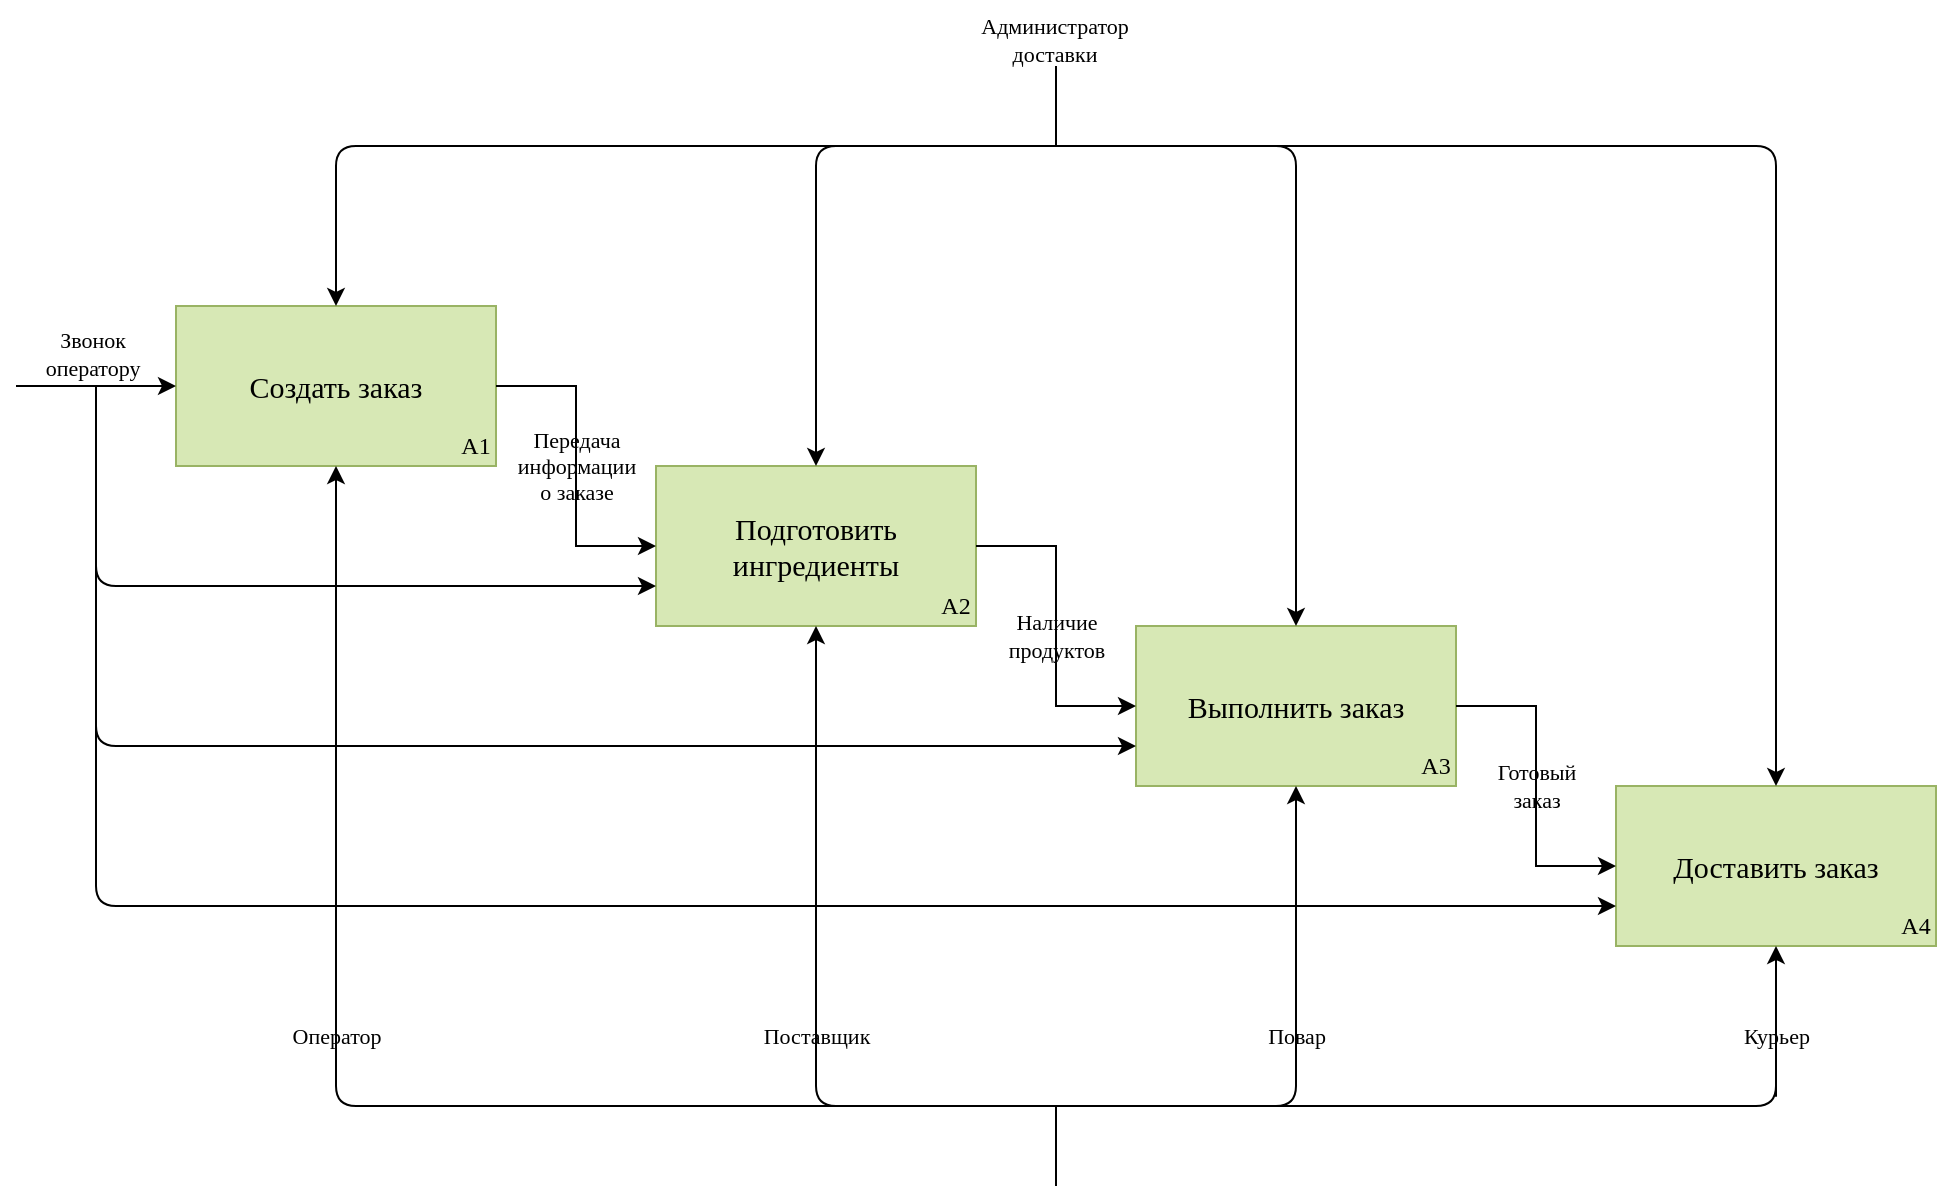 <mxfile version="20.6.0" type="github">
  <diagram id="nWscwE0eUV1uK9DwcgNZ" name="Диаграмма 4 || Доставка Суши">
    <mxGraphModel dx="1422" dy="794" grid="1" gridSize="10" guides="1" tooltips="1" connect="1" arrows="1" fold="1" page="1" pageScale="1" pageWidth="583" pageHeight="827" math="0" shadow="0">
      <root>
        <mxCell id="0" />
        <mxCell id="1" parent="0" />
        <mxCell id="mWOXNBfhJdZsBLxS7kse-2" value="Создать заказ" style="rounded=0;whiteSpace=wrap;html=1;fillColor=#D7E8B5;strokeColor=#99B364;shadow=0;fontFamily=Times New Roman;fontSize=15;strokeWidth=1;" parent="1" vertex="1">
          <mxGeometry x="120" y="200" width="160" height="80" as="geometry" />
        </mxCell>
        <mxCell id="mWOXNBfhJdZsBLxS7kse-3" value="Подготовить&lt;br style=&quot;font-size: 15px;&quot;&gt;ингредиенты" style="rounded=0;whiteSpace=wrap;html=1;fillColor=#D7E8B5;strokeColor=#99B364;shadow=0;fontFamily=Times New Roman;fontSize=15;strokeWidth=1;" parent="1" vertex="1">
          <mxGeometry x="360" y="280" width="160" height="80" as="geometry" />
        </mxCell>
        <mxCell id="mWOXNBfhJdZsBLxS7kse-4" value="Выполнить заказ" style="rounded=0;whiteSpace=wrap;html=1;fillColor=#D7E8B5;strokeColor=#99B364;shadow=0;fontFamily=Times New Roman;fontSize=15;strokeWidth=1;" parent="1" vertex="1">
          <mxGeometry x="600" y="360" width="160" height="80" as="geometry" />
        </mxCell>
        <mxCell id="mWOXNBfhJdZsBLxS7kse-5" value="Доставить заказ" style="rounded=0;whiteSpace=wrap;html=1;fillColor=#D7E8B5;strokeColor=#99B364;shadow=0;fontFamily=Times New Roman;fontSize=15;strokeWidth=1;" parent="1" vertex="1">
          <mxGeometry x="840" y="440" width="160" height="80" as="geometry" />
        </mxCell>
        <mxCell id="mWOXNBfhJdZsBLxS7kse-6" value="" style="endArrow=classic;html=1;rounded=0;fontFamily=Times New Roman;fontSize=15;exitX=1;exitY=0.5;exitDx=0;exitDy=0;entryX=0;entryY=0.5;entryDx=0;entryDy=0;edgeStyle=orthogonalEdgeStyle;strokeWidth=1;shadow=0;" parent="1" source="mWOXNBfhJdZsBLxS7kse-2" target="mWOXNBfhJdZsBLxS7kse-3" edge="1">
          <mxGeometry width="50" height="50" relative="1" as="geometry">
            <mxPoint x="460" y="470" as="sourcePoint" />
            <mxPoint x="510" y="420" as="targetPoint" />
          </mxGeometry>
        </mxCell>
        <mxCell id="mWOXNBfhJdZsBLxS7kse-7" value="" style="endArrow=classic;html=1;rounded=0;fontFamily=Times New Roman;fontSize=15;exitX=1;exitY=0.5;exitDx=0;exitDy=0;entryX=0;entryY=0.5;entryDx=0;entryDy=0;edgeStyle=orthogonalEdgeStyle;strokeWidth=1;shadow=0;" parent="1" source="mWOXNBfhJdZsBLxS7kse-3" target="mWOXNBfhJdZsBLxS7kse-4" edge="1">
          <mxGeometry width="50" height="50" relative="1" as="geometry">
            <mxPoint x="460" y="470" as="sourcePoint" />
            <mxPoint x="510" y="420" as="targetPoint" />
          </mxGeometry>
        </mxCell>
        <mxCell id="mWOXNBfhJdZsBLxS7kse-8" value="" style="endArrow=classic;html=1;rounded=0;fontFamily=Times New Roman;fontSize=15;exitX=1;exitY=0.5;exitDx=0;exitDy=0;entryX=0;entryY=0.5;entryDx=0;entryDy=0;edgeStyle=orthogonalEdgeStyle;strokeWidth=1;shadow=0;" parent="1" source="mWOXNBfhJdZsBLxS7kse-4" target="mWOXNBfhJdZsBLxS7kse-5" edge="1">
          <mxGeometry width="50" height="50" relative="1" as="geometry">
            <mxPoint x="460" y="470" as="sourcePoint" />
            <mxPoint x="510" y="420" as="targetPoint" />
          </mxGeometry>
        </mxCell>
        <mxCell id="mWOXNBfhJdZsBLxS7kse-9" value="" style="endArrow=classic;html=1;rounded=0;fontFamily=Times New Roman;fontSize=15;entryX=0;entryY=0.5;entryDx=0;entryDy=0;strokeWidth=1;shadow=0;" parent="1" target="mWOXNBfhJdZsBLxS7kse-2" edge="1">
          <mxGeometry width="50" height="50" relative="1" as="geometry">
            <mxPoint x="40" y="240" as="sourcePoint" />
            <mxPoint x="530" y="190" as="targetPoint" />
          </mxGeometry>
        </mxCell>
        <mxCell id="mWOXNBfhJdZsBLxS7kse-10" value="" style="endArrow=classic;startArrow=none;html=1;rounded=1;fontFamily=Times New Roman;fontSize=15;entryX=0.5;entryY=1;entryDx=0;entryDy=0;exitX=0.5;exitY=1;exitDx=0;exitDy=0;edgeStyle=orthogonalEdgeStyle;strokeWidth=1;shadow=0;" parent="1" source="mWOXNBfhJdZsBLxS7kse-29" target="mWOXNBfhJdZsBLxS7kse-5" edge="1">
          <mxGeometry width="50" height="50" relative="1" as="geometry">
            <mxPoint x="420" y="390" as="sourcePoint" />
            <mxPoint x="470" y="340" as="targetPoint" />
            <Array as="points">
              <mxPoint x="920" y="600" />
            </Array>
          </mxGeometry>
        </mxCell>
        <mxCell id="mWOXNBfhJdZsBLxS7kse-11" value="" style="endArrow=classic;startArrow=classic;html=1;rounded=1;fontFamily=Times New Roman;fontSize=15;entryX=0.5;entryY=1;entryDx=0;entryDy=0;exitX=0.5;exitY=1;exitDx=0;exitDy=0;edgeStyle=orthogonalEdgeStyle;strokeWidth=1;shadow=0;" parent="1" source="mWOXNBfhJdZsBLxS7kse-3" target="mWOXNBfhJdZsBLxS7kse-4" edge="1">
          <mxGeometry width="50" height="50" relative="1" as="geometry">
            <mxPoint x="420" y="390" as="sourcePoint" />
            <mxPoint x="470" y="340" as="targetPoint" />
            <Array as="points">
              <mxPoint x="440" y="600" />
              <mxPoint x="680" y="600" />
            </Array>
          </mxGeometry>
        </mxCell>
        <mxCell id="mWOXNBfhJdZsBLxS7kse-13" value="" style="endArrow=classic;html=1;rounded=1;fontFamily=Times New Roman;fontSize=15;entryX=0;entryY=0.75;entryDx=0;entryDy=0;edgeStyle=orthogonalEdgeStyle;strokeWidth=1;shadow=0;" parent="1" target="mWOXNBfhJdZsBLxS7kse-3" edge="1">
          <mxGeometry width="50" height="50" relative="1" as="geometry">
            <mxPoint x="80" y="240" as="sourcePoint" />
            <mxPoint x="470" y="340" as="targetPoint" />
            <Array as="points">
              <mxPoint x="80" y="340" />
            </Array>
          </mxGeometry>
        </mxCell>
        <mxCell id="mWOXNBfhJdZsBLxS7kse-14" value="" style="endArrow=classic;html=1;rounded=1;fontFamily=Times New Roman;fontSize=15;entryX=0;entryY=0.75;entryDx=0;entryDy=0;edgeStyle=orthogonalEdgeStyle;strokeWidth=1;shadow=0;" parent="1" target="mWOXNBfhJdZsBLxS7kse-4" edge="1">
          <mxGeometry width="50" height="50" relative="1" as="geometry">
            <mxPoint x="80" y="240" as="sourcePoint" />
            <mxPoint x="370" y="350" as="targetPoint" />
            <Array as="points">
              <mxPoint x="80" y="420" />
            </Array>
          </mxGeometry>
        </mxCell>
        <mxCell id="mWOXNBfhJdZsBLxS7kse-15" value="" style="endArrow=classic;html=1;rounded=1;fontFamily=Times New Roman;fontSize=15;entryX=0;entryY=0.75;entryDx=0;entryDy=0;edgeStyle=orthogonalEdgeStyle;strokeWidth=1;shadow=0;" parent="1" target="mWOXNBfhJdZsBLxS7kse-5" edge="1">
          <mxGeometry width="50" height="50" relative="1" as="geometry">
            <mxPoint x="80" y="240" as="sourcePoint" />
            <mxPoint x="380" y="360" as="targetPoint" />
            <Array as="points">
              <mxPoint x="80" y="500" />
            </Array>
          </mxGeometry>
        </mxCell>
        <mxCell id="mWOXNBfhJdZsBLxS7kse-16" value="" style="endArrow=classic;startArrow=classic;html=1;rounded=1;fontFamily=Times New Roman;fontSize=15;entryX=0.5;entryY=0;entryDx=0;entryDy=0;exitX=0.5;exitY=0;exitDx=0;exitDy=0;edgeStyle=orthogonalEdgeStyle;strokeWidth=1;shadow=0;" parent="1" source="mWOXNBfhJdZsBLxS7kse-5" target="mWOXNBfhJdZsBLxS7kse-2" edge="1">
          <mxGeometry width="50" height="50" relative="1" as="geometry">
            <mxPoint x="420" y="300" as="sourcePoint" />
            <mxPoint x="470" y="250" as="targetPoint" />
            <Array as="points">
              <mxPoint x="920" y="120" />
              <mxPoint x="200" y="120" />
            </Array>
          </mxGeometry>
        </mxCell>
        <mxCell id="mWOXNBfhJdZsBLxS7kse-17" value="" style="endArrow=classic;startArrow=classic;html=1;rounded=1;fontFamily=Times New Roman;fontSize=15;entryX=0.5;entryY=0;entryDx=0;entryDy=0;exitX=0.5;exitY=0;exitDx=0;exitDy=0;edgeStyle=orthogonalEdgeStyle;strokeWidth=1;shadow=0;" parent="1" source="mWOXNBfhJdZsBLxS7kse-3" target="mWOXNBfhJdZsBLxS7kse-4" edge="1">
          <mxGeometry width="50" height="50" relative="1" as="geometry">
            <mxPoint x="420" y="210" as="sourcePoint" />
            <mxPoint x="470" y="160" as="targetPoint" />
            <Array as="points">
              <mxPoint x="440" y="120" />
              <mxPoint x="680" y="120" />
            </Array>
          </mxGeometry>
        </mxCell>
        <mxCell id="mWOXNBfhJdZsBLxS7kse-18" value="" style="endArrow=none;html=1;rounded=1;fontFamily=Times New Roman;fontSize=15;strokeWidth=1;shadow=0;" parent="1" edge="1">
          <mxGeometry width="50" height="50" relative="1" as="geometry">
            <mxPoint x="560" y="600" as="sourcePoint" />
            <mxPoint x="560" y="640" as="targetPoint" />
          </mxGeometry>
        </mxCell>
        <mxCell id="mWOXNBfhJdZsBLxS7kse-19" value="" style="endArrow=none;html=1;rounded=1;fontFamily=Times New Roman;fontSize=15;strokeWidth=1;shadow=0;" parent="1" edge="1">
          <mxGeometry width="50" height="50" relative="1" as="geometry">
            <mxPoint x="560" y="80" as="sourcePoint" />
            <mxPoint x="560" y="120" as="targetPoint" />
          </mxGeometry>
        </mxCell>
        <mxCell id="mWOXNBfhJdZsBLxS7kse-20" value="A1" style="text;html=1;strokeColor=none;fillColor=none;align=center;verticalAlign=middle;whiteSpace=wrap;rounded=0;fontFamily=Times New Roman;strokeWidth=1;shadow=0;" parent="1" vertex="1">
          <mxGeometry x="260" y="260" width="20" height="20" as="geometry" />
        </mxCell>
        <mxCell id="mWOXNBfhJdZsBLxS7kse-21" value="A2" style="text;html=1;strokeColor=none;fillColor=none;align=center;verticalAlign=middle;whiteSpace=wrap;rounded=0;fontFamily=Times New Roman;strokeWidth=1;shadow=0;" parent="1" vertex="1">
          <mxGeometry x="500" y="340" width="20" height="20" as="geometry" />
        </mxCell>
        <mxCell id="mWOXNBfhJdZsBLxS7kse-22" value="A3" style="text;html=1;strokeColor=none;fillColor=none;align=center;verticalAlign=middle;whiteSpace=wrap;rounded=0;fontFamily=Times New Roman;strokeWidth=1;shadow=0;" parent="1" vertex="1">
          <mxGeometry x="740" y="420" width="20" height="20" as="geometry" />
        </mxCell>
        <mxCell id="mWOXNBfhJdZsBLxS7kse-23" value="A4" style="text;html=1;strokeColor=none;fillColor=none;align=center;verticalAlign=middle;whiteSpace=wrap;rounded=0;fontFamily=Times New Roman;strokeWidth=1;shadow=0;" parent="1" vertex="1">
          <mxGeometry x="980" y="500" width="20" height="20" as="geometry" />
        </mxCell>
        <mxCell id="mWOXNBfhJdZsBLxS7kse-24" value="Звонок &lt;br&gt;оператору" style="text;html=1;align=center;verticalAlign=middle;resizable=0;points=[];autosize=1;strokeColor=none;fillColor=none;fontSize=11;fontFamily=Times New Roman;strokeWidth=1;shadow=0;" parent="1" vertex="1">
          <mxGeometry x="43" y="204" width="70" height="40" as="geometry" />
        </mxCell>
        <mxCell id="mWOXNBfhJdZsBLxS7kse-25" value="Администратор &lt;br&gt;доставки" style="text;html=1;align=center;verticalAlign=middle;resizable=0;points=[];autosize=1;strokeColor=none;fillColor=none;fontSize=11;fontFamily=Times New Roman;strokeWidth=1;shadow=0;" parent="1" vertex="1">
          <mxGeometry x="509" y="47" width="100" height="40" as="geometry" />
        </mxCell>
        <mxCell id="mWOXNBfhJdZsBLxS7kse-26" value="Передача &lt;br&gt;информации&lt;br&gt;о заказе" style="text;html=1;align=center;verticalAlign=middle;resizable=0;points=[];autosize=1;strokeColor=none;fillColor=none;fontSize=11;fontFamily=Times New Roman;strokeWidth=1;shadow=0;" parent="1" vertex="1">
          <mxGeometry x="280" y="255" width="80" height="50" as="geometry" />
        </mxCell>
        <mxCell id="mWOXNBfhJdZsBLxS7kse-27" value="Наличие&lt;br&gt;продуктов" style="text;html=1;align=center;verticalAlign=middle;resizable=0;points=[];autosize=1;strokeColor=none;fillColor=none;fontSize=11;fontFamily=Times New Roman;strokeWidth=1;shadow=0;" parent="1" vertex="1">
          <mxGeometry x="525" y="345" width="70" height="40" as="geometry" />
        </mxCell>
        <mxCell id="mWOXNBfhJdZsBLxS7kse-28" value="Готовый&lt;br&gt;заказ" style="text;html=1;align=center;verticalAlign=middle;resizable=0;points=[];autosize=1;strokeColor=none;fillColor=none;fontSize=11;fontFamily=Times New Roman;strokeWidth=1;shadow=0;" parent="1" vertex="1">
          <mxGeometry x="770" y="420" width="60" height="40" as="geometry" />
        </mxCell>
        <mxCell id="mWOXNBfhJdZsBLxS7kse-29" value="Курьер" style="text;html=1;align=center;verticalAlign=middle;resizable=0;points=[];autosize=1;strokeColor=none;fillColor=none;fontSize=11;fontFamily=Times New Roman;strokeWidth=1;shadow=0;" parent="1" vertex="1">
          <mxGeometry x="890" y="550" width="60" height="30" as="geometry" />
        </mxCell>
        <mxCell id="mWOXNBfhJdZsBLxS7kse-30" value="" style="endArrow=none;startArrow=classic;html=1;rounded=1;fontFamily=Times New Roman;fontSize=15;entryX=0.5;entryY=1;entryDx=0;entryDy=0;exitX=0.5;exitY=1;exitDx=0;exitDy=0;edgeStyle=orthogonalEdgeStyle;strokeWidth=1;shadow=0;" parent="1" source="mWOXNBfhJdZsBLxS7kse-2" target="mWOXNBfhJdZsBLxS7kse-29" edge="1">
          <mxGeometry width="50" height="50" relative="1" as="geometry">
            <mxPoint x="200" y="280" as="sourcePoint" />
            <mxPoint x="920" y="520" as="targetPoint" />
            <Array as="points">
              <mxPoint x="200" y="600" />
            </Array>
          </mxGeometry>
        </mxCell>
        <mxCell id="mWOXNBfhJdZsBLxS7kse-32" value="Повар" style="text;html=1;align=center;verticalAlign=middle;resizable=0;points=[];autosize=1;strokeColor=none;fillColor=none;fontSize=11;fontFamily=Times New Roman;strokeWidth=1;shadow=0;" parent="1" vertex="1">
          <mxGeometry x="655" y="550" width="50" height="30" as="geometry" />
        </mxCell>
        <mxCell id="mWOXNBfhJdZsBLxS7kse-33" value="Поставщик" style="text;html=1;align=center;verticalAlign=middle;resizable=0;points=[];autosize=1;strokeColor=none;fillColor=none;fontSize=11;fontFamily=Times New Roman;strokeWidth=1;shadow=0;" parent="1" vertex="1">
          <mxGeometry x="400" y="550" width="80" height="30" as="geometry" />
        </mxCell>
        <mxCell id="A06-rk2m7ul7ZEH1Ovyc-1" value="Оператор" style="text;html=1;align=center;verticalAlign=middle;resizable=0;points=[];autosize=1;strokeColor=none;fillColor=none;fontSize=11;fontFamily=Times New Roman;strokeWidth=1;shadow=0;" parent="1" vertex="1">
          <mxGeometry x="165" y="550" width="70" height="30" as="geometry" />
        </mxCell>
      </root>
    </mxGraphModel>
  </diagram>
</mxfile>
